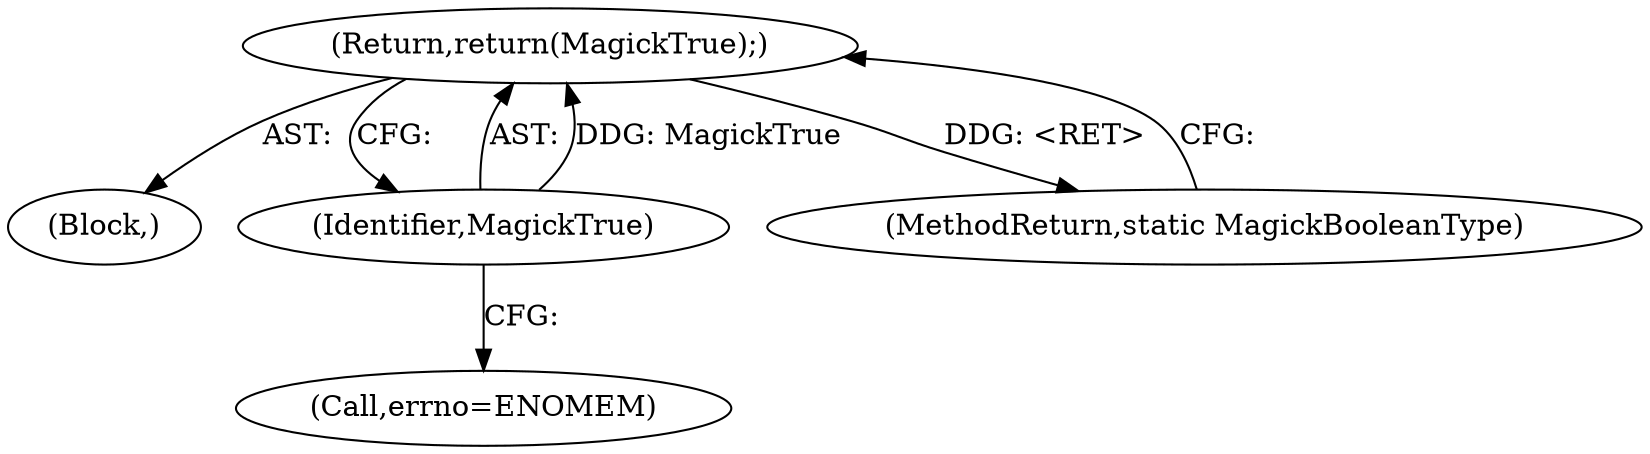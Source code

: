 digraph "1_ImageMagick_0474237508f39c4f783208123431815f1ededb76_0@del" {
"1000124" [label="(Return,return(MagickTrue);)"];
"1000125" [label="(Identifier,MagickTrue)"];
"1000120" [label="(Block,)"];
"1000125" [label="(Identifier,MagickTrue)"];
"1000128" [label="(MethodReturn,static MagickBooleanType)"];
"1000121" [label="(Call,errno=ENOMEM)"];
"1000124" [label="(Return,return(MagickTrue);)"];
"1000124" -> "1000120"  [label="AST: "];
"1000124" -> "1000125"  [label="CFG: "];
"1000125" -> "1000124"  [label="AST: "];
"1000128" -> "1000124"  [label="CFG: "];
"1000124" -> "1000128"  [label="DDG: <RET>"];
"1000125" -> "1000124"  [label="DDG: MagickTrue"];
"1000125" -> "1000121"  [label="CFG: "];
}
